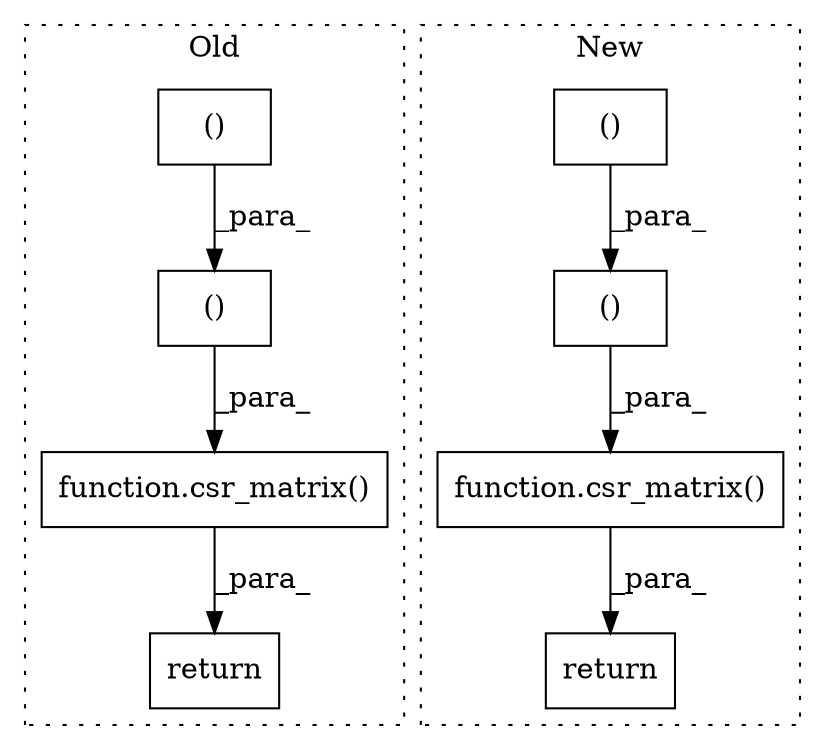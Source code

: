 digraph G {
subgraph cluster0 {
1 [label="()" a="54" s="8346" l="16" shape="box"];
4 [label="function.csr_matrix()" a="75" s="8325,8363" l="11,1" shape="box"];
5 [label="()" a="54" s="8354" l="7" shape="box"];
6 [label="return" a="93" s="8318" l="7" shape="box"];
label = "Old";
style="dotted";
}
subgraph cluster1 {
2 [label="function.csr_matrix()" a="75" s="8274,8327" l="11,1" shape="box"];
3 [label="()" a="54" s="8312" l="13" shape="box"];
7 [label="return" a="93" s="8267" l="7" shape="box"];
8 [label="()" a="54" s="8298" l="28" shape="box"];
label = "New";
style="dotted";
}
1 -> 4 [label="_para_"];
2 -> 7 [label="_para_"];
3 -> 8 [label="_para_"];
4 -> 6 [label="_para_"];
5 -> 1 [label="_para_"];
8 -> 2 [label="_para_"];
}